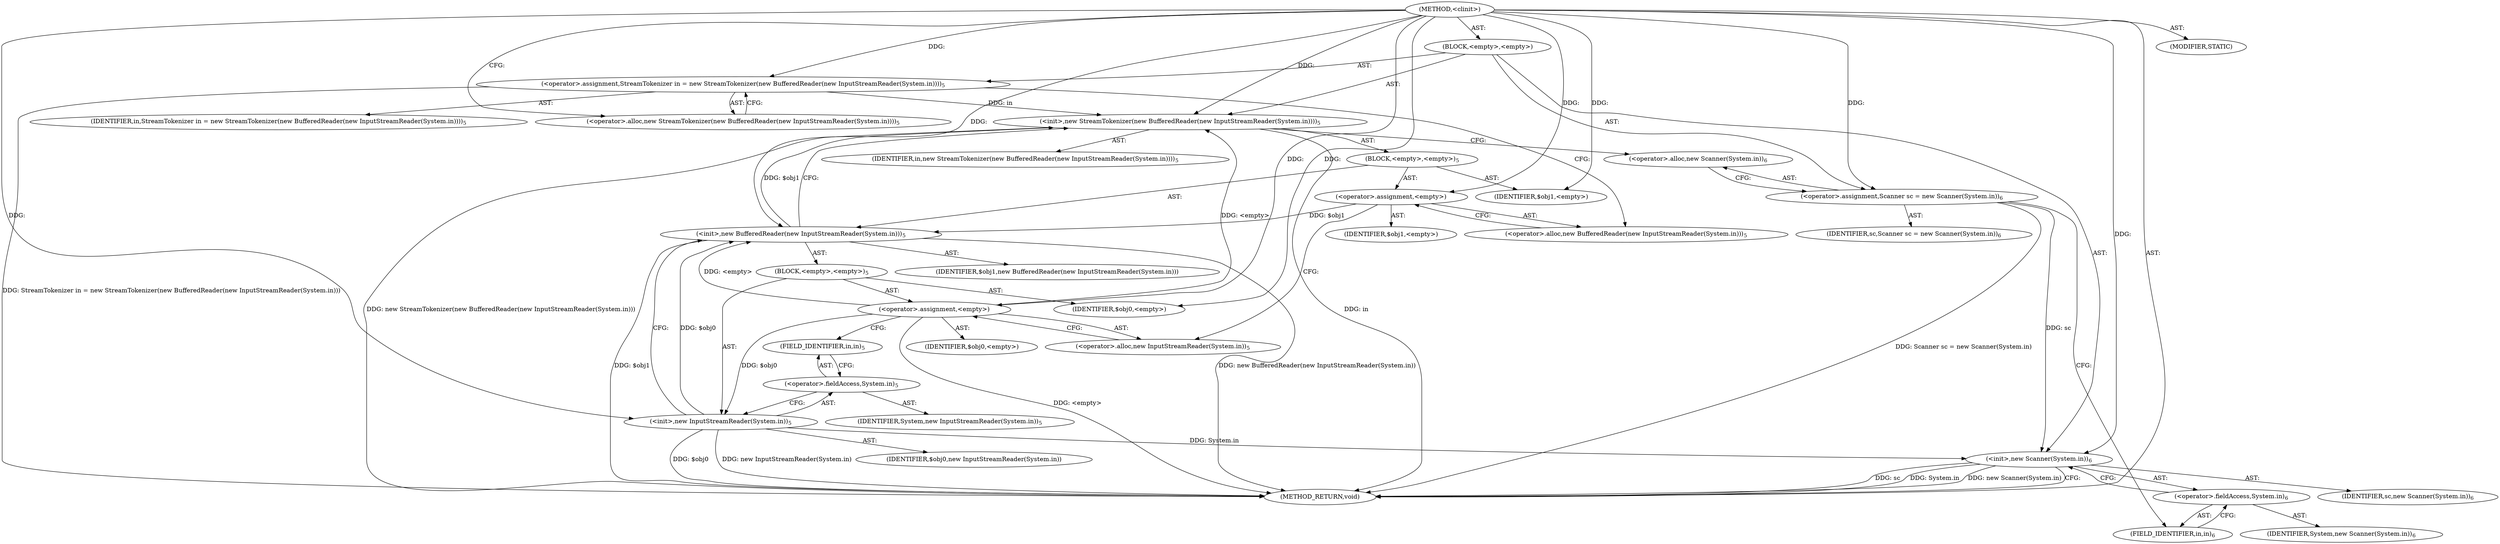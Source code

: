 digraph "&lt;clinit&gt;" {  
"75" [label = <(METHOD,&lt;clinit&gt;)> ]
"76" [label = <(BLOCK,&lt;empty&gt;,&lt;empty&gt;)> ]
"77" [label = <(&lt;operator&gt;.assignment,StreamTokenizer in = new StreamTokenizer(new BufferedReader(new InputStreamReader(System.in))))<SUB>5</SUB>> ]
"78" [label = <(IDENTIFIER,in,StreamTokenizer in = new StreamTokenizer(new BufferedReader(new InputStreamReader(System.in))))<SUB>5</SUB>> ]
"79" [label = <(&lt;operator&gt;.alloc,new StreamTokenizer(new BufferedReader(new InputStreamReader(System.in))))<SUB>5</SUB>> ]
"80" [label = <(&lt;init&gt;,new StreamTokenizer(new BufferedReader(new InputStreamReader(System.in))))<SUB>5</SUB>> ]
"3" [label = <(IDENTIFIER,in,new StreamTokenizer(new BufferedReader(new InputStreamReader(System.in))))<SUB>5</SUB>> ]
"81" [label = <(BLOCK,&lt;empty&gt;,&lt;empty&gt;)<SUB>5</SUB>> ]
"82" [label = <(&lt;operator&gt;.assignment,&lt;empty&gt;)> ]
"83" [label = <(IDENTIFIER,$obj1,&lt;empty&gt;)> ]
"84" [label = <(&lt;operator&gt;.alloc,new BufferedReader(new InputStreamReader(System.in)))<SUB>5</SUB>> ]
"85" [label = <(&lt;init&gt;,new BufferedReader(new InputStreamReader(System.in)))<SUB>5</SUB>> ]
"86" [label = <(IDENTIFIER,$obj1,new BufferedReader(new InputStreamReader(System.in)))> ]
"87" [label = <(BLOCK,&lt;empty&gt;,&lt;empty&gt;)<SUB>5</SUB>> ]
"88" [label = <(&lt;operator&gt;.assignment,&lt;empty&gt;)> ]
"89" [label = <(IDENTIFIER,$obj0,&lt;empty&gt;)> ]
"90" [label = <(&lt;operator&gt;.alloc,new InputStreamReader(System.in))<SUB>5</SUB>> ]
"91" [label = <(&lt;init&gt;,new InputStreamReader(System.in))<SUB>5</SUB>> ]
"92" [label = <(IDENTIFIER,$obj0,new InputStreamReader(System.in))> ]
"93" [label = <(&lt;operator&gt;.fieldAccess,System.in)<SUB>5</SUB>> ]
"94" [label = <(IDENTIFIER,System,new InputStreamReader(System.in))<SUB>5</SUB>> ]
"95" [label = <(FIELD_IDENTIFIER,in,in)<SUB>5</SUB>> ]
"96" [label = <(IDENTIFIER,$obj0,&lt;empty&gt;)> ]
"97" [label = <(IDENTIFIER,$obj1,&lt;empty&gt;)> ]
"98" [label = <(&lt;operator&gt;.assignment,Scanner sc = new Scanner(System.in))<SUB>6</SUB>> ]
"99" [label = <(IDENTIFIER,sc,Scanner sc = new Scanner(System.in))<SUB>6</SUB>> ]
"100" [label = <(&lt;operator&gt;.alloc,new Scanner(System.in))<SUB>6</SUB>> ]
"101" [label = <(&lt;init&gt;,new Scanner(System.in))<SUB>6</SUB>> ]
"5" [label = <(IDENTIFIER,sc,new Scanner(System.in))<SUB>6</SUB>> ]
"102" [label = <(&lt;operator&gt;.fieldAccess,System.in)<SUB>6</SUB>> ]
"103" [label = <(IDENTIFIER,System,new Scanner(System.in))<SUB>6</SUB>> ]
"104" [label = <(FIELD_IDENTIFIER,in,in)<SUB>6</SUB>> ]
"105" [label = <(MODIFIER,STATIC)> ]
"106" [label = <(METHOD_RETURN,void)> ]
  "75" -> "76"  [ label = "AST: "] 
  "75" -> "105"  [ label = "AST: "] 
  "75" -> "106"  [ label = "AST: "] 
  "76" -> "77"  [ label = "AST: "] 
  "76" -> "80"  [ label = "AST: "] 
  "76" -> "98"  [ label = "AST: "] 
  "76" -> "101"  [ label = "AST: "] 
  "77" -> "78"  [ label = "AST: "] 
  "77" -> "79"  [ label = "AST: "] 
  "80" -> "3"  [ label = "AST: "] 
  "80" -> "81"  [ label = "AST: "] 
  "81" -> "82"  [ label = "AST: "] 
  "81" -> "85"  [ label = "AST: "] 
  "81" -> "97"  [ label = "AST: "] 
  "82" -> "83"  [ label = "AST: "] 
  "82" -> "84"  [ label = "AST: "] 
  "85" -> "86"  [ label = "AST: "] 
  "85" -> "87"  [ label = "AST: "] 
  "87" -> "88"  [ label = "AST: "] 
  "87" -> "91"  [ label = "AST: "] 
  "87" -> "96"  [ label = "AST: "] 
  "88" -> "89"  [ label = "AST: "] 
  "88" -> "90"  [ label = "AST: "] 
  "91" -> "92"  [ label = "AST: "] 
  "91" -> "93"  [ label = "AST: "] 
  "93" -> "94"  [ label = "AST: "] 
  "93" -> "95"  [ label = "AST: "] 
  "98" -> "99"  [ label = "AST: "] 
  "98" -> "100"  [ label = "AST: "] 
  "101" -> "5"  [ label = "AST: "] 
  "101" -> "102"  [ label = "AST: "] 
  "102" -> "103"  [ label = "AST: "] 
  "102" -> "104"  [ label = "AST: "] 
  "77" -> "84"  [ label = "CFG: "] 
  "80" -> "100"  [ label = "CFG: "] 
  "98" -> "104"  [ label = "CFG: "] 
  "101" -> "106"  [ label = "CFG: "] 
  "79" -> "77"  [ label = "CFG: "] 
  "100" -> "98"  [ label = "CFG: "] 
  "102" -> "101"  [ label = "CFG: "] 
  "82" -> "90"  [ label = "CFG: "] 
  "85" -> "80"  [ label = "CFG: "] 
  "104" -> "102"  [ label = "CFG: "] 
  "84" -> "82"  [ label = "CFG: "] 
  "88" -> "95"  [ label = "CFG: "] 
  "91" -> "85"  [ label = "CFG: "] 
  "90" -> "88"  [ label = "CFG: "] 
  "93" -> "91"  [ label = "CFG: "] 
  "95" -> "93"  [ label = "CFG: "] 
  "75" -> "79"  [ label = "CFG: "] 
  "77" -> "106"  [ label = "DDG: StreamTokenizer in = new StreamTokenizer(new BufferedReader(new InputStreamReader(System.in)))"] 
  "80" -> "106"  [ label = "DDG: in"] 
  "85" -> "106"  [ label = "DDG: $obj1"] 
  "88" -> "106"  [ label = "DDG: &lt;empty&gt;"] 
  "91" -> "106"  [ label = "DDG: $obj0"] 
  "91" -> "106"  [ label = "DDG: new InputStreamReader(System.in)"] 
  "85" -> "106"  [ label = "DDG: new BufferedReader(new InputStreamReader(System.in))"] 
  "80" -> "106"  [ label = "DDG: new StreamTokenizer(new BufferedReader(new InputStreamReader(System.in)))"] 
  "98" -> "106"  [ label = "DDG: Scanner sc = new Scanner(System.in)"] 
  "101" -> "106"  [ label = "DDG: sc"] 
  "101" -> "106"  [ label = "DDG: System.in"] 
  "101" -> "106"  [ label = "DDG: new Scanner(System.in)"] 
  "75" -> "77"  [ label = "DDG: "] 
  "75" -> "98"  [ label = "DDG: "] 
  "77" -> "80"  [ label = "DDG: in"] 
  "75" -> "80"  [ label = "DDG: "] 
  "88" -> "80"  [ label = "DDG: &lt;empty&gt;"] 
  "85" -> "80"  [ label = "DDG: $obj1"] 
  "98" -> "101"  [ label = "DDG: sc"] 
  "75" -> "101"  [ label = "DDG: "] 
  "91" -> "101"  [ label = "DDG: System.in"] 
  "75" -> "82"  [ label = "DDG: "] 
  "75" -> "97"  [ label = "DDG: "] 
  "82" -> "85"  [ label = "DDG: $obj1"] 
  "75" -> "85"  [ label = "DDG: "] 
  "88" -> "85"  [ label = "DDG: &lt;empty&gt;"] 
  "91" -> "85"  [ label = "DDG: $obj0"] 
  "75" -> "88"  [ label = "DDG: "] 
  "75" -> "96"  [ label = "DDG: "] 
  "88" -> "91"  [ label = "DDG: $obj0"] 
  "75" -> "91"  [ label = "DDG: "] 
}
